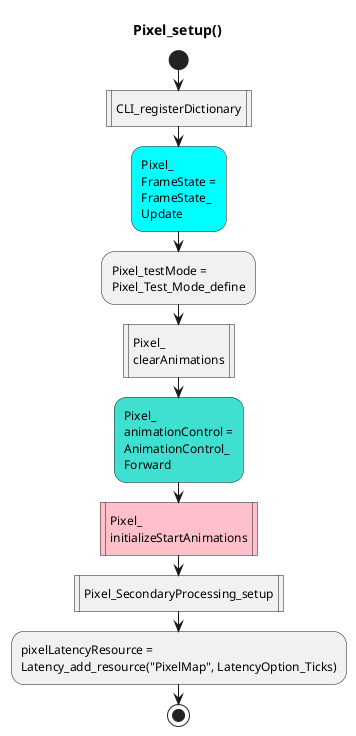 '
' Pixel_setup.uml
'

@startuml
title Pixel_setup()
start
:CLI_registerDictionary|
#Aqua:Pixel_\nFrameState =\nFrameState_\nUpdate;
:Pixel_testMode =\nPixel_Test_Mode_define;
:Pixel_\nclearAnimations|
#Turquoise:Pixel_\nanimationControl =\nAnimationControl_\nForward;
#Pink:Pixel_\ninitializeStartAnimations|
:Pixel_SecondaryProcessing_setup|
:pixelLatencyResource =\nLatency_add_resource("PixelMap", LatencyOption_Ticks);
stop
@enduml
